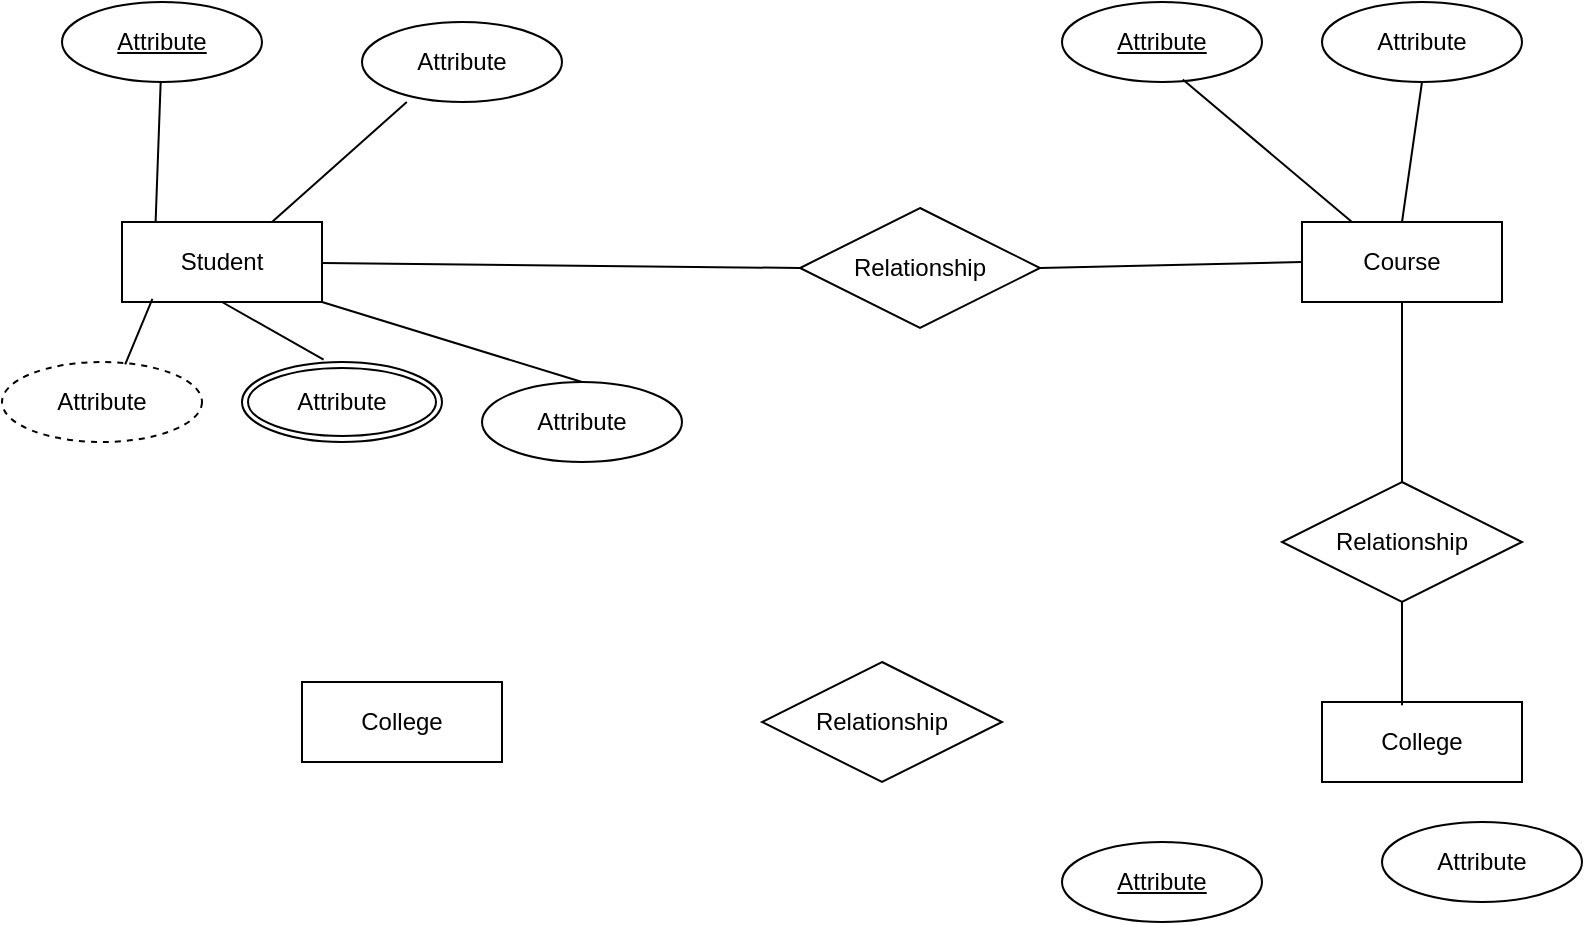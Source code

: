 <mxfile version="23.1.6" type="onedrive">
  <diagram name="Page-1" id="xUiD99lx29ty0on7SjBA">
    <mxGraphModel grid="1" page="1" gridSize="10" guides="1" tooltips="1" connect="1" arrows="1" fold="1" pageScale="1" pageWidth="850" pageHeight="1100" math="0" shadow="0">
      <root>
        <mxCell id="0" />
        <mxCell id="1" parent="0" />
        <mxCell id="Sh2fH-f0zXWQWrWmLC2o-1" value="Student" style="whiteSpace=wrap;html=1;align=center;" vertex="1" parent="1">
          <mxGeometry x="70" y="170" width="100" height="40" as="geometry" />
        </mxCell>
        <mxCell id="Sh2fH-f0zXWQWrWmLC2o-2" value="Course" style="whiteSpace=wrap;html=1;align=center;" vertex="1" parent="1">
          <mxGeometry x="660" y="170" width="100" height="40" as="geometry" />
        </mxCell>
        <mxCell id="Sh2fH-f0zXWQWrWmLC2o-3" value="Attribute" style="ellipse;whiteSpace=wrap;html=1;align=center;fontStyle=4;" vertex="1" parent="1">
          <mxGeometry x="40" y="60" width="100" height="40" as="geometry" />
        </mxCell>
        <mxCell id="Sh2fH-f0zXWQWrWmLC2o-4" value="Attribute" style="ellipse;whiteSpace=wrap;html=1;align=center;" vertex="1" parent="1">
          <mxGeometry x="190" y="70" width="100" height="40" as="geometry" />
        </mxCell>
        <mxCell id="Sh2fH-f0zXWQWrWmLC2o-5" value="Attribute" style="ellipse;whiteSpace=wrap;html=1;align=center;" vertex="1" parent="1">
          <mxGeometry x="250" y="250" width="100" height="40" as="geometry" />
        </mxCell>
        <mxCell id="Sh2fH-f0zXWQWrWmLC2o-6" value="Relationship" style="shape=rhombus;perimeter=rhombusPerimeter;whiteSpace=wrap;html=1;align=center;" vertex="1" parent="1">
          <mxGeometry x="409" y="163" width="120" height="60" as="geometry" />
        </mxCell>
        <mxCell id="Sh2fH-f0zXWQWrWmLC2o-7" value="Attribute" style="ellipse;whiteSpace=wrap;html=1;align=center;" vertex="1" parent="1">
          <mxGeometry x="670" y="60" width="100" height="40" as="geometry" />
        </mxCell>
        <mxCell id="Sh2fH-f0zXWQWrWmLC2o-8" value="Attribute" style="ellipse;whiteSpace=wrap;html=1;align=center;" vertex="1" parent="1">
          <mxGeometry x="700" y="470" width="100" height="40" as="geometry" />
        </mxCell>
        <mxCell id="Sh2fH-f0zXWQWrWmLC2o-9" value="College" style="whiteSpace=wrap;html=1;align=center;" vertex="1" parent="1">
          <mxGeometry x="670" y="410" width="100" height="40" as="geometry" />
        </mxCell>
        <mxCell id="Sh2fH-f0zXWQWrWmLC2o-10" value="Relationship" style="shape=rhombus;perimeter=rhombusPerimeter;whiteSpace=wrap;html=1;align=center;" vertex="1" parent="1">
          <mxGeometry x="650" y="300" width="120" height="60" as="geometry" />
        </mxCell>
        <mxCell id="Sh2fH-f0zXWQWrWmLC2o-11" value="Attribute" style="ellipse;whiteSpace=wrap;html=1;align=center;fontStyle=4;" vertex="1" parent="1">
          <mxGeometry x="540" y="60" width="100" height="40" as="geometry" />
        </mxCell>
        <mxCell id="Sh2fH-f0zXWQWrWmLC2o-12" value="Attribute" style="ellipse;shape=doubleEllipse;margin=3;whiteSpace=wrap;html=1;align=center;" vertex="1" parent="1">
          <mxGeometry x="130" y="240" width="100" height="40" as="geometry" />
        </mxCell>
        <mxCell id="Sh2fH-f0zXWQWrWmLC2o-13" value="Attribute" style="ellipse;whiteSpace=wrap;html=1;align=center;dashed=1;" vertex="1" parent="1">
          <mxGeometry x="10" y="240" width="100" height="40" as="geometry" />
        </mxCell>
        <mxCell id="Sh2fH-f0zXWQWrWmLC2o-27" value="Attribute" style="ellipse;whiteSpace=wrap;html=1;align=center;fontStyle=4;" vertex="1" parent="1">
          <mxGeometry x="540" y="480" width="100" height="40" as="geometry" />
        </mxCell>
        <mxCell id="Sh2fH-f0zXWQWrWmLC2o-28" value="Relationship" style="shape=rhombus;perimeter=rhombusPerimeter;whiteSpace=wrap;html=1;align=center;" vertex="1" parent="1">
          <mxGeometry x="390" y="390" width="120" height="60" as="geometry" />
        </mxCell>
        <mxCell id="Sh2fH-f0zXWQWrWmLC2o-29" value="College" style="whiteSpace=wrap;html=1;align=center;" vertex="1" parent="1">
          <mxGeometry x="160" y="400" width="100" height="40" as="geometry" />
        </mxCell>
        <mxCell id="Sh2fH-f0zXWQWrWmLC2o-32" value="" style="endArrow=none;html=1;rounded=0;entryX=0;entryY=0.5;entryDx=0;entryDy=0;" edge="1" parent="1" source="Sh2fH-f0zXWQWrWmLC2o-1" target="Sh2fH-f0zXWQWrWmLC2o-6">
          <mxGeometry relative="1" as="geometry">
            <mxPoint x="210" y="199.5" as="sourcePoint" />
            <mxPoint x="370" y="199.5" as="targetPoint" />
          </mxGeometry>
        </mxCell>
        <mxCell id="Sh2fH-f0zXWQWrWmLC2o-33" value="" style="endArrow=none;html=1;rounded=0;exitX=1;exitY=0.5;exitDx=0;exitDy=0;entryX=0;entryY=0.5;entryDx=0;entryDy=0;" edge="1" parent="1" source="Sh2fH-f0zXWQWrWmLC2o-6" target="Sh2fH-f0zXWQWrWmLC2o-2">
          <mxGeometry relative="1" as="geometry">
            <mxPoint x="460" y="259.5" as="sourcePoint" />
            <mxPoint x="620" y="259.5" as="targetPoint" />
          </mxGeometry>
        </mxCell>
        <mxCell id="Sh2fH-f0zXWQWrWmLC2o-34" value="" style="endArrow=none;html=1;rounded=0;entryX=0.5;entryY=1;entryDx=0;entryDy=0;exitX=0.5;exitY=0;exitDx=0;exitDy=0;" edge="1" parent="1" source="Sh2fH-f0zXWQWrWmLC2o-10" target="Sh2fH-f0zXWQWrWmLC2o-2">
          <mxGeometry relative="1" as="geometry">
            <mxPoint x="710" y="290" as="sourcePoint" />
            <mxPoint x="500" y="270" as="targetPoint" />
          </mxGeometry>
        </mxCell>
        <mxCell id="Sh2fH-f0zXWQWrWmLC2o-37" value="" style="endArrow=none;html=1;rounded=0;entryX=0.5;entryY=1;entryDx=0;entryDy=0;exitX=0.4;exitY=0.04;exitDx=0;exitDy=0;exitPerimeter=0;" edge="1" parent="1" source="Sh2fH-f0zXWQWrWmLC2o-9" target="Sh2fH-f0zXWQWrWmLC2o-10">
          <mxGeometry relative="1" as="geometry">
            <mxPoint x="720" y="310" as="sourcePoint" />
            <mxPoint x="720" y="220" as="targetPoint" />
          </mxGeometry>
        </mxCell>
        <mxCell id="Sh2fH-f0zXWQWrWmLC2o-38" value="" style="endArrow=none;html=1;rounded=0;exitX=0.75;exitY=0;exitDx=0;exitDy=0;entryX=0.224;entryY=1;entryDx=0;entryDy=0;entryPerimeter=0;" edge="1" parent="1" source="Sh2fH-f0zXWQWrWmLC2o-1" target="Sh2fH-f0zXWQWrWmLC2o-4">
          <mxGeometry relative="1" as="geometry">
            <mxPoint x="340" y="270" as="sourcePoint" />
            <mxPoint x="500" y="270" as="targetPoint" />
          </mxGeometry>
        </mxCell>
        <mxCell id="Sh2fH-f0zXWQWrWmLC2o-40" value="" style="endArrow=none;html=1;rounded=0;exitX=0.168;exitY=0;exitDx=0;exitDy=0;exitPerimeter=0;" edge="1" parent="1" source="Sh2fH-f0zXWQWrWmLC2o-1" target="Sh2fH-f0zXWQWrWmLC2o-3">
          <mxGeometry relative="1" as="geometry">
            <mxPoint x="340" y="270" as="sourcePoint" />
            <mxPoint x="500" y="270" as="targetPoint" />
          </mxGeometry>
        </mxCell>
        <mxCell id="Sh2fH-f0zXWQWrWmLC2o-41" value="" style="endArrow=none;html=1;rounded=0;exitX=0.5;exitY=1;exitDx=0;exitDy=0;entryX=0.408;entryY=-0.03;entryDx=0;entryDy=0;entryPerimeter=0;" edge="1" parent="1" source="Sh2fH-f0zXWQWrWmLC2o-1" target="Sh2fH-f0zXWQWrWmLC2o-12">
          <mxGeometry relative="1" as="geometry">
            <mxPoint x="155" y="180" as="sourcePoint" />
            <mxPoint x="222" y="120" as="targetPoint" />
          </mxGeometry>
        </mxCell>
        <mxCell id="Sh2fH-f0zXWQWrWmLC2o-42" value="" style="endArrow=none;html=1;rounded=0;exitX=1;exitY=1;exitDx=0;exitDy=0;entryX=0.5;entryY=0;entryDx=0;entryDy=0;" edge="1" parent="1" source="Sh2fH-f0zXWQWrWmLC2o-1" target="Sh2fH-f0zXWQWrWmLC2o-5">
          <mxGeometry relative="1" as="geometry">
            <mxPoint x="130" y="220" as="sourcePoint" />
            <mxPoint x="181" y="249" as="targetPoint" />
          </mxGeometry>
        </mxCell>
        <mxCell id="Sh2fH-f0zXWQWrWmLC2o-43" value="" style="endArrow=none;html=1;rounded=0;exitX=0.616;exitY=0.03;exitDx=0;exitDy=0;entryX=0.152;entryY=0.96;entryDx=0;entryDy=0;exitPerimeter=0;entryPerimeter=0;" edge="1" parent="1" source="Sh2fH-f0zXWQWrWmLC2o-13" target="Sh2fH-f0zXWQWrWmLC2o-1">
          <mxGeometry relative="1" as="geometry">
            <mxPoint x="180" y="220" as="sourcePoint" />
            <mxPoint x="310" y="260" as="targetPoint" />
          </mxGeometry>
        </mxCell>
        <mxCell id="Sh2fH-f0zXWQWrWmLC2o-45" value="" style="endArrow=none;html=1;rounded=0;exitX=0.604;exitY=0.97;exitDx=0;exitDy=0;entryX=0.25;entryY=0;entryDx=0;entryDy=0;exitPerimeter=0;" edge="1" parent="1" source="Sh2fH-f0zXWQWrWmLC2o-11" target="Sh2fH-f0zXWQWrWmLC2o-2">
          <mxGeometry relative="1" as="geometry">
            <mxPoint x="180" y="220" as="sourcePoint" />
            <mxPoint x="310" y="260" as="targetPoint" />
          </mxGeometry>
        </mxCell>
        <mxCell id="Sh2fH-f0zXWQWrWmLC2o-46" value="" style="endArrow=none;html=1;rounded=0;exitX=0.5;exitY=1;exitDx=0;exitDy=0;entryX=0.5;entryY=0;entryDx=0;entryDy=0;" edge="1" parent="1" source="Sh2fH-f0zXWQWrWmLC2o-7" target="Sh2fH-f0zXWQWrWmLC2o-2">
          <mxGeometry relative="1" as="geometry">
            <mxPoint x="610" y="109" as="sourcePoint" />
            <mxPoint x="695" y="180" as="targetPoint" />
          </mxGeometry>
        </mxCell>
      </root>
    </mxGraphModel>
  </diagram>
</mxfile>
